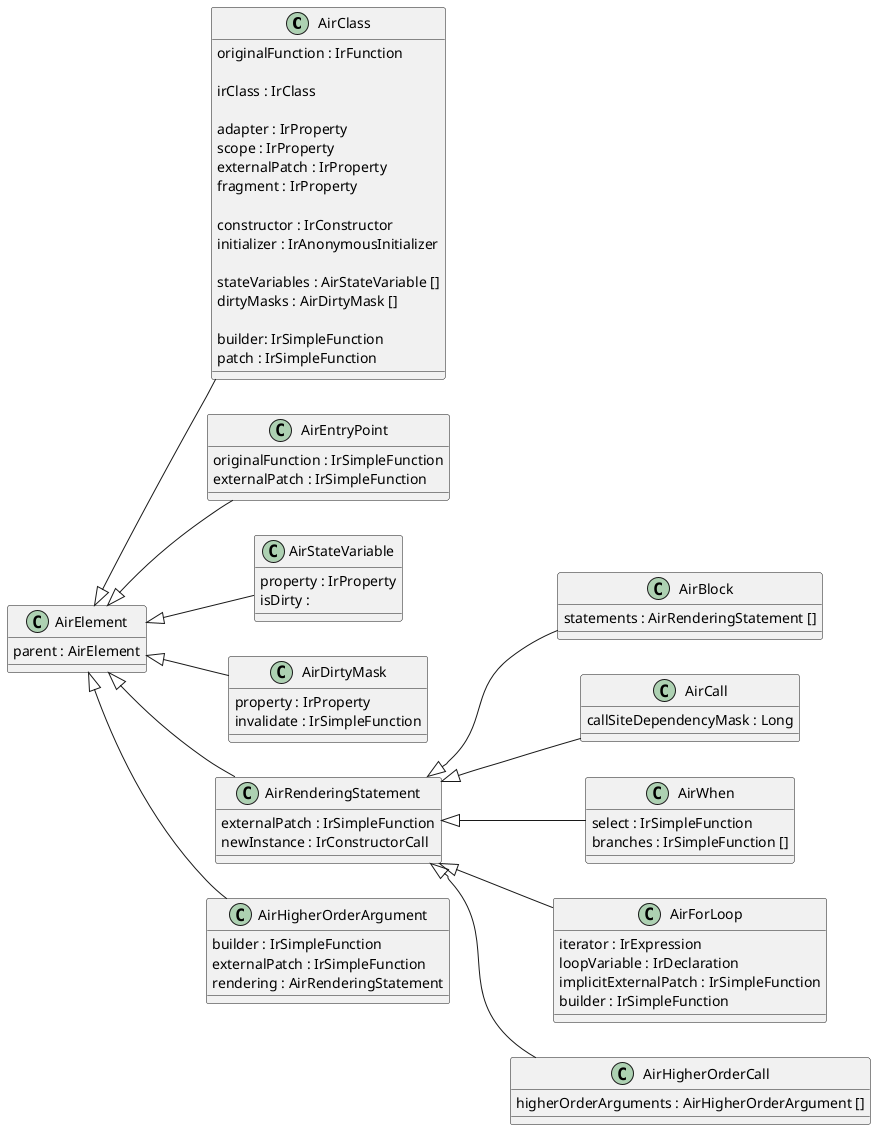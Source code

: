 @startuml

left to right direction

class AirClass {
    originalFunction : IrFunction

    irClass : IrClass

    adapter : IrProperty
    scope : IrProperty
    externalPatch : IrProperty
    fragment : IrProperty

    constructor : IrConstructor
    initializer : IrAnonymousInitializer

    stateVariables : AirStateVariable []
    dirtyMasks : AirDirtyMask []

    builder: IrSimpleFunction
    patch : IrSimpleFunction
}
AirElement <|-- AirClass

class AirEntryPoint {
    originalFunction : IrSimpleFunction
    externalPatch : IrSimpleFunction
}
AirElement <|-- AirEntryPoint

class AirStateVariable {
    property : IrProperty
    isDirty :
}
AirElement <|-- AirStateVariable

class AirDirtyMask {
    property : IrProperty
    invalidate : IrSimpleFunction
}
AirElement <|-- AirDirtyMask

class AirRenderingStatement {
    externalPatch : IrSimpleFunction
    newInstance : IrConstructorCall
}
AirElement <|-- AirRenderingStatement

class AirBlock {
    statements : AirRenderingStatement []
}
AirRenderingStatement <|-- AirBlock

class AirCall {
    callSiteDependencyMask : Long
}
AirRenderingStatement <|-- AirCall

class AirWhen {
    select : IrSimpleFunction
    branches : IrSimpleFunction []
}
AirRenderingStatement <|-- AirWhen

class AirForLoop {
    iterator : IrExpression
    loopVariable : IrDeclaration
    implicitExternalPatch : IrSimpleFunction
    builder : IrSimpleFunction
}
AirRenderingStatement <|-- AirForLoop

class AirHigherOrderCall {
    higherOrderArguments : AirHigherOrderArgument []
}
AirRenderingStatement <|-- AirHigherOrderCall

class AirHigherOrderArgument {
    builder : IrSimpleFunction
    externalPatch : IrSimpleFunction
    rendering : AirRenderingStatement
}
AirElement <|-- AirHigherOrderArgument

class AirElement {
    parent : AirElement
}
@enduml